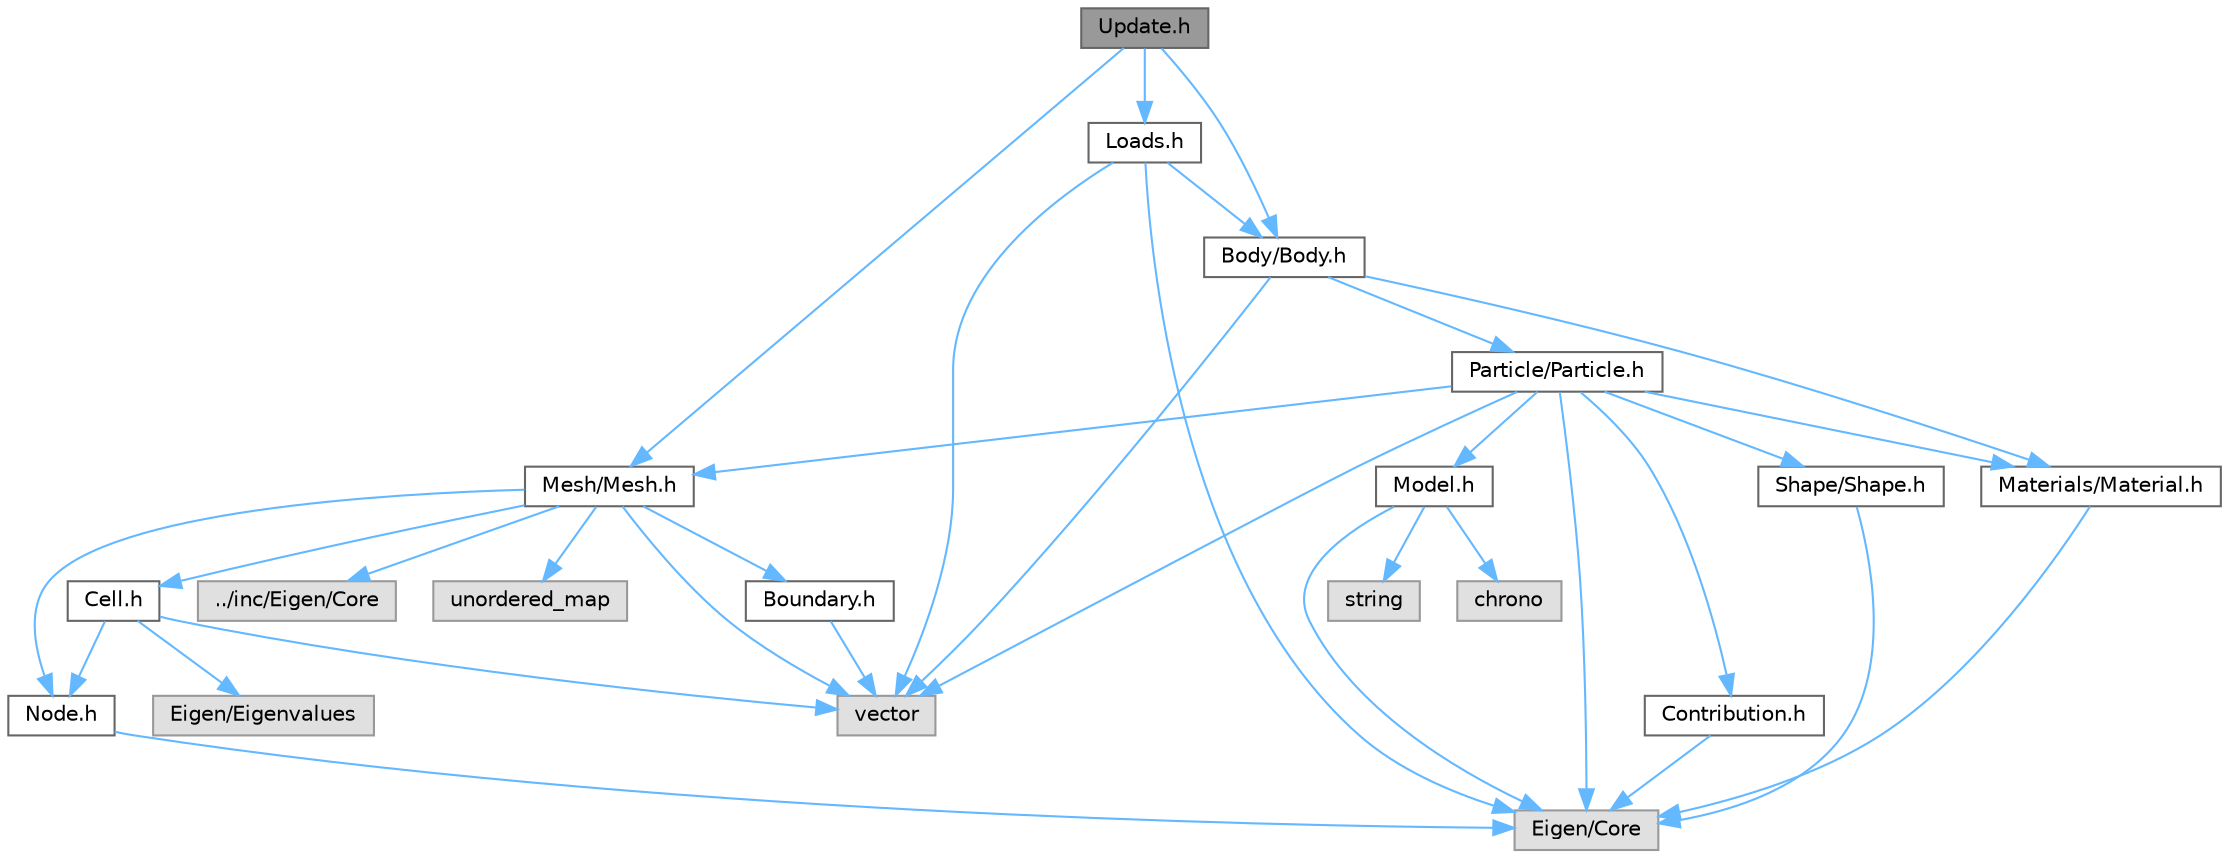 digraph "Update.h"
{
 // LATEX_PDF_SIZE
  bgcolor="transparent";
  edge [fontname=Helvetica,fontsize=10,labelfontname=Helvetica,labelfontsize=10];
  node [fontname=Helvetica,fontsize=10,shape=box,height=0.2,width=0.4];
  Node1 [id="Node000001",label="Update.h",height=0.2,width=0.4,color="gray40", fillcolor="grey60", style="filled", fontcolor="black",tooltip=" "];
  Node1 -> Node2 [id="edge1_Node000001_Node000002",color="steelblue1",style="solid",tooltip=" "];
  Node2 [id="Node000002",label="Mesh/Mesh.h",height=0.2,width=0.4,color="grey40", fillcolor="white", style="filled",URL="$Mesh_8h.html",tooltip=" "];
  Node2 -> Node3 [id="edge2_Node000002_Node000003",color="steelblue1",style="solid",tooltip=" "];
  Node3 [id="Node000003",label="vector",height=0.2,width=0.4,color="grey60", fillcolor="#E0E0E0", style="filled",tooltip=" "];
  Node2 -> Node4 [id="edge3_Node000002_Node000004",color="steelblue1",style="solid",tooltip=" "];
  Node4 [id="Node000004",label="../inc/Eigen/Core",height=0.2,width=0.4,color="grey60", fillcolor="#E0E0E0", style="filled",tooltip=" "];
  Node2 -> Node5 [id="edge4_Node000002_Node000005",color="steelblue1",style="solid",tooltip=" "];
  Node5 [id="Node000005",label="unordered_map",height=0.2,width=0.4,color="grey60", fillcolor="#E0E0E0", style="filled",tooltip=" "];
  Node2 -> Node6 [id="edge5_Node000002_Node000006",color="steelblue1",style="solid",tooltip=" "];
  Node6 [id="Node000006",label="Node.h",height=0.2,width=0.4,color="grey40", fillcolor="white", style="filled",URL="$Node_8h.html",tooltip=" "];
  Node6 -> Node7 [id="edge6_Node000006_Node000007",color="steelblue1",style="solid",tooltip=" "];
  Node7 [id="Node000007",label="Eigen/Core",height=0.2,width=0.4,color="grey60", fillcolor="#E0E0E0", style="filled",tooltip=" "];
  Node2 -> Node8 [id="edge7_Node000002_Node000008",color="steelblue1",style="solid",tooltip=" "];
  Node8 [id="Node000008",label="Boundary.h",height=0.2,width=0.4,color="grey40", fillcolor="white", style="filled",URL="$Boundary_8h.html",tooltip=" "];
  Node8 -> Node3 [id="edge8_Node000008_Node000003",color="steelblue1",style="solid",tooltip=" "];
  Node2 -> Node9 [id="edge9_Node000002_Node000009",color="steelblue1",style="solid",tooltip=" "];
  Node9 [id="Node000009",label="Cell.h",height=0.2,width=0.4,color="grey40", fillcolor="white", style="filled",URL="$Cell_8h.html",tooltip=" "];
  Node9 -> Node3 [id="edge10_Node000009_Node000003",color="steelblue1",style="solid",tooltip=" "];
  Node9 -> Node10 [id="edge11_Node000009_Node000010",color="steelblue1",style="solid",tooltip=" "];
  Node10 [id="Node000010",label="Eigen/Eigenvalues",height=0.2,width=0.4,color="grey60", fillcolor="#E0E0E0", style="filled",tooltip=" "];
  Node9 -> Node6 [id="edge12_Node000009_Node000006",color="steelblue1",style="solid",tooltip=" "];
  Node1 -> Node11 [id="edge13_Node000001_Node000011",color="steelblue1",style="solid",tooltip=" "];
  Node11 [id="Node000011",label="Body/Body.h",height=0.2,width=0.4,color="grey40", fillcolor="white", style="filled",URL="$Body_8h.html",tooltip=" "];
  Node11 -> Node3 [id="edge14_Node000011_Node000003",color="steelblue1",style="solid",tooltip=" "];
  Node11 -> Node12 [id="edge15_Node000011_Node000012",color="steelblue1",style="solid",tooltip=" "];
  Node12 [id="Node000012",label="Particle/Particle.h",height=0.2,width=0.4,color="grey40", fillcolor="white", style="filled",URL="$Particle_8h.html",tooltip=" "];
  Node12 -> Node7 [id="edge16_Node000012_Node000007",color="steelblue1",style="solid",tooltip=" "];
  Node12 -> Node13 [id="edge17_Node000012_Node000013",color="steelblue1",style="solid",tooltip=" "];
  Node13 [id="Node000013",label="Contribution.h",height=0.2,width=0.4,color="grey40", fillcolor="white", style="filled",URL="$Contribution_8h.html",tooltip=" "];
  Node13 -> Node7 [id="edge18_Node000013_Node000007",color="steelblue1",style="solid",tooltip=" "];
  Node12 -> Node2 [id="edge19_Node000012_Node000002",color="steelblue1",style="solid",tooltip=" "];
  Node12 -> Node14 [id="edge20_Node000012_Node000014",color="steelblue1",style="solid",tooltip=" "];
  Node14 [id="Node000014",label="Model.h",height=0.2,width=0.4,color="grey40", fillcolor="white", style="filled",URL="$Model_8h.html",tooltip=" "];
  Node14 -> Node7 [id="edge21_Node000014_Node000007",color="steelblue1",style="solid",tooltip=" "];
  Node14 -> Node15 [id="edge22_Node000014_Node000015",color="steelblue1",style="solid",tooltip=" "];
  Node15 [id="Node000015",label="string",height=0.2,width=0.4,color="grey60", fillcolor="#E0E0E0", style="filled",tooltip=" "];
  Node14 -> Node16 [id="edge23_Node000014_Node000016",color="steelblue1",style="solid",tooltip=" "];
  Node16 [id="Node000016",label="chrono",height=0.2,width=0.4,color="grey60", fillcolor="#E0E0E0", style="filled",tooltip=" "];
  Node12 -> Node17 [id="edge24_Node000012_Node000017",color="steelblue1",style="solid",tooltip=" "];
  Node17 [id="Node000017",label="Shape/Shape.h",height=0.2,width=0.4,color="grey40", fillcolor="white", style="filled",URL="$Shape_8h.html",tooltip=" "];
  Node17 -> Node7 [id="edge25_Node000017_Node000007",color="steelblue1",style="solid",tooltip=" "];
  Node12 -> Node18 [id="edge26_Node000012_Node000018",color="steelblue1",style="solid",tooltip=" "];
  Node18 [id="Node000018",label="Materials/Material.h",height=0.2,width=0.4,color="grey40", fillcolor="white", style="filled",URL="$Material_8h.html",tooltip=" "];
  Node18 -> Node7 [id="edge27_Node000018_Node000007",color="steelblue1",style="solid",tooltip=" "];
  Node12 -> Node3 [id="edge28_Node000012_Node000003",color="steelblue1",style="solid",tooltip=" "];
  Node11 -> Node18 [id="edge29_Node000011_Node000018",color="steelblue1",style="solid",tooltip=" "];
  Node1 -> Node19 [id="edge30_Node000001_Node000019",color="steelblue1",style="solid",tooltip=" "];
  Node19 [id="Node000019",label="Loads.h",height=0.2,width=0.4,color="grey40", fillcolor="white", style="filled",URL="$Loads_8h.html",tooltip=" "];
  Node19 -> Node11 [id="edge31_Node000019_Node000011",color="steelblue1",style="solid",tooltip=" "];
  Node19 -> Node3 [id="edge32_Node000019_Node000003",color="steelblue1",style="solid",tooltip=" "];
  Node19 -> Node7 [id="edge33_Node000019_Node000007",color="steelblue1",style="solid",tooltip=" "];
}
